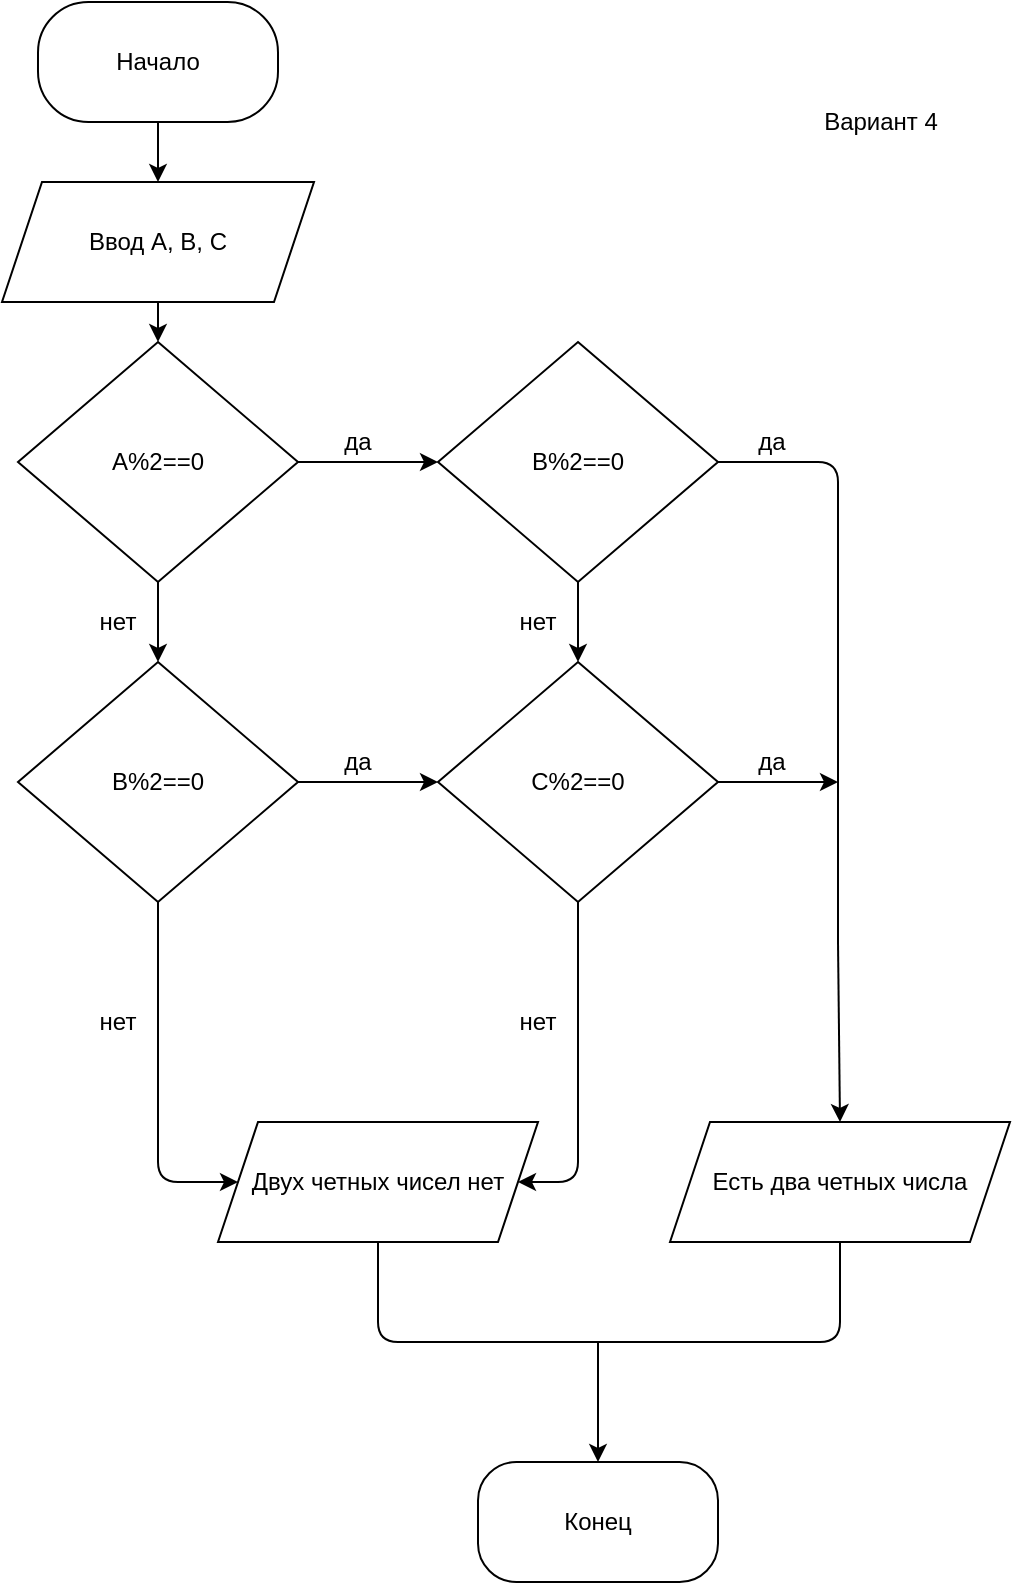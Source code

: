<mxfile version="13.6.2" type="device" pages="4"><diagram id="anLTsdS4rho1ZAWVYVu-" name="Page-1"><mxGraphModel dx="1463" dy="846" grid="1" gridSize="10" guides="1" tooltips="1" connect="1" arrows="1" fold="1" page="1" pageScale="1" pageWidth="827" pageHeight="1169" math="0" shadow="0"><root><mxCell id="0"/><mxCell id="1" parent="0"/><mxCell id="xb5GiSTbjzArsxJ4i7Dk-3" value="Ввод A, B, С" style="shape=parallelogram;perimeter=parallelogramPerimeter;whiteSpace=wrap;html=1;fixedSize=1;" parent="1" vertex="1"><mxGeometry x="182" y="100" width="156" height="60" as="geometry"/></mxCell><mxCell id="xb5GiSTbjzArsxJ4i7Dk-4" value="Начало" style="rounded=1;whiteSpace=wrap;html=1;arcSize=42;" parent="1" vertex="1"><mxGeometry x="200" y="10" width="120" height="60" as="geometry"/></mxCell><mxCell id="xb5GiSTbjzArsxJ4i7Dk-5" value="A%2==0" style="rhombus;whiteSpace=wrap;html=1;" parent="1" vertex="1"><mxGeometry x="190" y="180" width="140" height="120" as="geometry"/></mxCell><mxCell id="xb5GiSTbjzArsxJ4i7Dk-6" value="" style="endArrow=classic;html=1;exitX=0.5;exitY=1;exitDx=0;exitDy=0;entryX=0.5;entryY=0;entryDx=0;entryDy=0;" parent="1" source="xb5GiSTbjzArsxJ4i7Dk-4" target="xb5GiSTbjzArsxJ4i7Dk-3" edge="1"><mxGeometry width="50" height="50" relative="1" as="geometry"><mxPoint x="380" y="410" as="sourcePoint"/><mxPoint x="430" y="360" as="targetPoint"/></mxGeometry></mxCell><mxCell id="xb5GiSTbjzArsxJ4i7Dk-7" value="" style="endArrow=classic;html=1;exitX=0.5;exitY=1;exitDx=0;exitDy=0;entryX=0.5;entryY=0;entryDx=0;entryDy=0;" parent="1" source="xb5GiSTbjzArsxJ4i7Dk-3" target="xb5GiSTbjzArsxJ4i7Dk-5" edge="1"><mxGeometry width="50" height="50" relative="1" as="geometry"><mxPoint x="380" y="410" as="sourcePoint"/><mxPoint x="430" y="360" as="targetPoint"/></mxGeometry></mxCell><mxCell id="xb5GiSTbjzArsxJ4i7Dk-8" value="&lt;span&gt;B%2==0&lt;/span&gt;" style="rhombus;whiteSpace=wrap;html=1;" parent="1" vertex="1"><mxGeometry x="400" y="180" width="140" height="120" as="geometry"/></mxCell><mxCell id="xb5GiSTbjzArsxJ4i7Dk-9" value="&lt;span&gt;B%2==0&lt;/span&gt;" style="rhombus;whiteSpace=wrap;html=1;" parent="1" vertex="1"><mxGeometry x="190" y="340" width="140" height="120" as="geometry"/></mxCell><mxCell id="xb5GiSTbjzArsxJ4i7Dk-10" value="&lt;span&gt;C%2==0&lt;/span&gt;" style="rhombus;whiteSpace=wrap;html=1;" parent="1" vertex="1"><mxGeometry x="400" y="340" width="140" height="120" as="geometry"/></mxCell><mxCell id="xb5GiSTbjzArsxJ4i7Dk-11" value="" style="endArrow=classic;html=1;exitX=0.5;exitY=1;exitDx=0;exitDy=0;" parent="1" source="xb5GiSTbjzArsxJ4i7Dk-5" target="xb5GiSTbjzArsxJ4i7Dk-9" edge="1"><mxGeometry width="50" height="50" relative="1" as="geometry"><mxPoint x="380" y="410" as="sourcePoint"/><mxPoint x="430" y="360" as="targetPoint"/></mxGeometry></mxCell><mxCell id="xb5GiSTbjzArsxJ4i7Dk-12" value="" style="endArrow=classic;html=1;exitX=1;exitY=0.5;exitDx=0;exitDy=0;" parent="1" source="xb5GiSTbjzArsxJ4i7Dk-5" edge="1"><mxGeometry width="50" height="50" relative="1" as="geometry"><mxPoint x="380" y="410" as="sourcePoint"/><mxPoint x="400" y="240" as="targetPoint"/></mxGeometry></mxCell><mxCell id="xb5GiSTbjzArsxJ4i7Dk-13" value="" style="endArrow=classic;html=1;exitX=0.5;exitY=1;exitDx=0;exitDy=0;entryX=0.5;entryY=0;entryDx=0;entryDy=0;" parent="1" source="xb5GiSTbjzArsxJ4i7Dk-8" target="xb5GiSTbjzArsxJ4i7Dk-10" edge="1"><mxGeometry width="50" height="50" relative="1" as="geometry"><mxPoint x="380" y="410" as="sourcePoint"/><mxPoint x="430" y="360" as="targetPoint"/></mxGeometry></mxCell><mxCell id="xb5GiSTbjzArsxJ4i7Dk-14" value="да" style="text;html=1;strokeColor=none;fillColor=none;align=center;verticalAlign=middle;whiteSpace=wrap;rounded=0;" parent="1" vertex="1"><mxGeometry x="340" y="220" width="40" height="20" as="geometry"/></mxCell><mxCell id="xb5GiSTbjzArsxJ4i7Dk-16" value="нет" style="text;html=1;strokeColor=none;fillColor=none;align=center;verticalAlign=middle;whiteSpace=wrap;rounded=0;" parent="1" vertex="1"><mxGeometry x="220" y="310" width="40" height="20" as="geometry"/></mxCell><mxCell id="xb5GiSTbjzArsxJ4i7Dk-18" value="нет" style="text;html=1;strokeColor=none;fillColor=none;align=center;verticalAlign=middle;whiteSpace=wrap;rounded=0;" parent="1" vertex="1"><mxGeometry x="430" y="310" width="40" height="20" as="geometry"/></mxCell><mxCell id="xb5GiSTbjzArsxJ4i7Dk-20" value="да" style="text;html=1;strokeColor=none;fillColor=none;align=center;verticalAlign=middle;whiteSpace=wrap;rounded=0;" parent="1" vertex="1"><mxGeometry x="547" y="220" width="40" height="20" as="geometry"/></mxCell><mxCell id="xb5GiSTbjzArsxJ4i7Dk-21" value="" style="endArrow=none;html=1;entryX=1;entryY=0.5;entryDx=0;entryDy=0;" parent="1" target="xb5GiSTbjzArsxJ4i7Dk-8" edge="1"><mxGeometry width="50" height="50" relative="1" as="geometry"><mxPoint x="600" y="480" as="sourcePoint"/><mxPoint x="510" y="360" as="targetPoint"/><Array as="points"><mxPoint x="600" y="240"/></Array></mxGeometry></mxCell><mxCell id="xb5GiSTbjzArsxJ4i7Dk-22" value="" style="endArrow=classic;html=1;exitX=0.5;exitY=1;exitDx=0;exitDy=0;" parent="1" source="xb5GiSTbjzArsxJ4i7Dk-9" edge="1"><mxGeometry width="50" height="50" relative="1" as="geometry"><mxPoint x="460" y="410" as="sourcePoint"/><mxPoint x="300" y="600" as="targetPoint"/><Array as="points"><mxPoint x="260" y="600"/></Array></mxGeometry></mxCell><mxCell id="xb5GiSTbjzArsxJ4i7Dk-23" value="" style="endArrow=classic;html=1;exitX=0.5;exitY=1;exitDx=0;exitDy=0;" parent="1" source="xb5GiSTbjzArsxJ4i7Dk-10" edge="1"><mxGeometry width="50" height="50" relative="1" as="geometry"><mxPoint x="460" y="410" as="sourcePoint"/><mxPoint x="440" y="600" as="targetPoint"/><Array as="points"><mxPoint x="470" y="600"/></Array></mxGeometry></mxCell><mxCell id="xb5GiSTbjzArsxJ4i7Dk-24" value="нет" style="text;html=1;strokeColor=none;fillColor=none;align=center;verticalAlign=middle;whiteSpace=wrap;rounded=0;" parent="1" vertex="1"><mxGeometry x="220" y="510" width="40" height="20" as="geometry"/></mxCell><mxCell id="xb5GiSTbjzArsxJ4i7Dk-25" value="нет" style="text;html=1;strokeColor=none;fillColor=none;align=center;verticalAlign=middle;whiteSpace=wrap;rounded=0;" parent="1" vertex="1"><mxGeometry x="430" y="510" width="40" height="20" as="geometry"/></mxCell><mxCell id="xb5GiSTbjzArsxJ4i7Dk-26" value="Двух четных чисел нет" style="shape=parallelogram;perimeter=parallelogramPerimeter;whiteSpace=wrap;html=1;fixedSize=1;" parent="1" vertex="1"><mxGeometry x="290" y="570" width="160" height="60" as="geometry"/></mxCell><mxCell id="xb5GiSTbjzArsxJ4i7Dk-27" value="" style="endArrow=classic;html=1;exitX=1;exitY=0.5;exitDx=0;exitDy=0;" parent="1" source="xb5GiSTbjzArsxJ4i7Dk-9" target="xb5GiSTbjzArsxJ4i7Dk-10" edge="1"><mxGeometry width="50" height="50" relative="1" as="geometry"><mxPoint x="460" y="410" as="sourcePoint"/><mxPoint x="510" y="360" as="targetPoint"/></mxGeometry></mxCell><mxCell id="xb5GiSTbjzArsxJ4i7Dk-28" value="" style="endArrow=classic;html=1;exitX=1;exitY=0.5;exitDx=0;exitDy=0;" parent="1" source="xb5GiSTbjzArsxJ4i7Dk-10" edge="1"><mxGeometry width="50" height="50" relative="1" as="geometry"><mxPoint x="460" y="410" as="sourcePoint"/><mxPoint x="600" y="400" as="targetPoint"/></mxGeometry></mxCell><mxCell id="xb5GiSTbjzArsxJ4i7Dk-30" value="да" style="text;html=1;strokeColor=none;fillColor=none;align=center;verticalAlign=middle;whiteSpace=wrap;rounded=0;" parent="1" vertex="1"><mxGeometry x="340" y="380" width="40" height="20" as="geometry"/></mxCell><mxCell id="xb5GiSTbjzArsxJ4i7Dk-31" value="да" style="text;html=1;strokeColor=none;fillColor=none;align=center;verticalAlign=middle;whiteSpace=wrap;rounded=0;" parent="1" vertex="1"><mxGeometry x="547" y="380" width="40" height="20" as="geometry"/></mxCell><mxCell id="xb5GiSTbjzArsxJ4i7Dk-33" value="Есть два четных числа" style="shape=parallelogram;perimeter=parallelogramPerimeter;whiteSpace=wrap;html=1;fixedSize=1;" parent="1" vertex="1"><mxGeometry x="516" y="570" width="170" height="60" as="geometry"/></mxCell><mxCell id="xb5GiSTbjzArsxJ4i7Dk-35" value="" style="endArrow=classic;html=1;entryX=0.5;entryY=0;entryDx=0;entryDy=0;" parent="1" target="xb5GiSTbjzArsxJ4i7Dk-33" edge="1"><mxGeometry width="50" height="50" relative="1" as="geometry"><mxPoint x="600" y="480" as="sourcePoint"/><mxPoint x="600" y="550" as="targetPoint"/></mxGeometry></mxCell><mxCell id="xb5GiSTbjzArsxJ4i7Dk-36" value="Конец" style="rounded=1;whiteSpace=wrap;html=1;arcSize=32;" parent="1" vertex="1"><mxGeometry x="420" y="740" width="120" height="60" as="geometry"/></mxCell><mxCell id="d--QaNCWBnv1Ha1wcp64-1" value="" style="endArrow=none;html=1;exitX=0.5;exitY=1;exitDx=0;exitDy=0;" parent="1" source="xb5GiSTbjzArsxJ4i7Dk-26" edge="1"><mxGeometry width="50" height="50" relative="1" as="geometry"><mxPoint x="660" y="510" as="sourcePoint"/><mxPoint x="480" y="680" as="targetPoint"/><Array as="points"><mxPoint x="370" y="680"/></Array></mxGeometry></mxCell><mxCell id="d--QaNCWBnv1Ha1wcp64-2" value="" style="endArrow=none;html=1;exitX=0.5;exitY=1;exitDx=0;exitDy=0;" parent="1" source="xb5GiSTbjzArsxJ4i7Dk-33" edge="1"><mxGeometry width="50" height="50" relative="1" as="geometry"><mxPoint x="660" y="510" as="sourcePoint"/><mxPoint x="480" y="680" as="targetPoint"/><Array as="points"><mxPoint x="601" y="680"/></Array></mxGeometry></mxCell><mxCell id="d--QaNCWBnv1Ha1wcp64-4" value="" style="endArrow=classic;html=1;entryX=0.5;entryY=0;entryDx=0;entryDy=0;" parent="1" target="xb5GiSTbjzArsxJ4i7Dk-36" edge="1"><mxGeometry width="50" height="50" relative="1" as="geometry"><mxPoint x="480" y="680" as="sourcePoint"/><mxPoint x="710" y="460" as="targetPoint"/></mxGeometry></mxCell><mxCell id="S36o67lzqk74gPvd1YXE-1" value="Вариант 4" style="text;html=1;strokeColor=none;fillColor=none;align=center;verticalAlign=middle;whiteSpace=wrap;rounded=0;" parent="1" vertex="1"><mxGeometry x="557" y="40" width="129" height="60" as="geometry"/></mxCell></root></mxGraphModel></diagram><diagram id="2LulvrLK3x19Q4OIeLcw" name="Page-2"><mxGraphModel dx="1468" dy="794" grid="1" gridSize="10" guides="1" tooltips="1" connect="1" arrows="1" fold="1" page="1" pageScale="1" pageWidth="827" pageHeight="1169" math="0" shadow="0"><root><mxCell id="lRU1WnEQbIFO4BA2La_9-0"/><mxCell id="lRU1WnEQbIFO4BA2La_9-1" parent="lRU1WnEQbIFO4BA2La_9-0"/><mxCell id="PmUgCUbGsNHi7nsMFau--10" style="edgeStyle=orthogonalEdgeStyle;rounded=0;orthogonalLoop=1;jettySize=auto;html=1;exitX=0.5;exitY=1;exitDx=0;exitDy=0;entryX=0.5;entryY=0;entryDx=0;entryDy=0;" edge="1" parent="lRU1WnEQbIFO4BA2La_9-1" source="PmUgCUbGsNHi7nsMFau--0" target="PmUgCUbGsNHi7nsMFau--1"><mxGeometry relative="1" as="geometry"/></mxCell><mxCell id="PmUgCUbGsNHi7nsMFau--0" value="Начало" style="rounded=1;whiteSpace=wrap;html=1;arcSize=37;" vertex="1" parent="lRU1WnEQbIFO4BA2La_9-1"><mxGeometry x="354" y="40" width="120" height="60" as="geometry"/></mxCell><mxCell id="PmUgCUbGsNHi7nsMFau--11" style="edgeStyle=orthogonalEdgeStyle;rounded=0;orthogonalLoop=1;jettySize=auto;html=1;exitX=0.5;exitY=1;exitDx=0;exitDy=0;entryX=0.5;entryY=0;entryDx=0;entryDy=0;" edge="1" parent="lRU1WnEQbIFO4BA2La_9-1" source="PmUgCUbGsNHi7nsMFau--1" target="PmUgCUbGsNHi7nsMFau--2"><mxGeometry relative="1" as="geometry"/></mxCell><mxCell id="PmUgCUbGsNHi7nsMFau--1" value="Ввод x, y, z" style="shape=parallelogram;perimeter=parallelogramPerimeter;whiteSpace=wrap;html=1;fixedSize=1;" vertex="1" parent="lRU1WnEQbIFO4BA2La_9-1"><mxGeometry x="321" y="130" width="186" height="60" as="geometry"/></mxCell><mxCell id="PmUgCUbGsNHi7nsMFau--12" style="edgeStyle=orthogonalEdgeStyle;rounded=0;orthogonalLoop=1;jettySize=auto;html=1;exitX=0.5;exitY=1;exitDx=0;exitDy=0;entryX=0.5;entryY=0;entryDx=0;entryDy=0;" edge="1" parent="lRU1WnEQbIFO4BA2La_9-1" source="PmUgCUbGsNHi7nsMFau--2" target="PmUgCUbGsNHi7nsMFau--6"><mxGeometry relative="1" as="geometry"/></mxCell><mxCell id="PmUgCUbGsNHi7nsMFau--2" value="a = (x+y+2)&lt;br&gt;b = x * y * z" style="rounded=0;whiteSpace=wrap;html=1;" vertex="1" parent="lRU1WnEQbIFO4BA2La_9-1"><mxGeometry x="331" y="220" width="166" height="60" as="geometry"/></mxCell><mxCell id="PmUgCUbGsNHi7nsMFau--13" style="edgeStyle=orthogonalEdgeStyle;rounded=0;orthogonalLoop=1;jettySize=auto;html=1;exitX=0.5;exitY=1;exitDx=0;exitDy=0;entryX=0.5;entryY=0;entryDx=0;entryDy=0;" edge="1" parent="lRU1WnEQbIFO4BA2La_9-1" source="PmUgCUbGsNHi7nsMFau--6" target="PmUgCUbGsNHi7nsMFau--7"><mxGeometry relative="1" as="geometry"/></mxCell><mxCell id="PmUgCUbGsNHi7nsMFau--6" value="max (a, b)" style="shape=process;whiteSpace=wrap;html=1;backgroundOutline=1;" vertex="1" parent="lRU1WnEQbIFO4BA2La_9-1"><mxGeometry x="306" y="320" width="216" height="60" as="geometry"/></mxCell><mxCell id="PmUgCUbGsNHi7nsMFau--14" style="edgeStyle=orthogonalEdgeStyle;rounded=0;orthogonalLoop=1;jettySize=auto;html=1;exitX=0.5;exitY=1;exitDx=0;exitDy=0;" edge="1" parent="lRU1WnEQbIFO4BA2La_9-1" source="PmUgCUbGsNHi7nsMFau--7" target="PmUgCUbGsNHi7nsMFau--8"><mxGeometry relative="1" as="geometry"/></mxCell><mxCell id="PmUgCUbGsNHi7nsMFau--7" value="c*3" style="rounded=0;whiteSpace=wrap;html=1;" vertex="1" parent="lRU1WnEQbIFO4BA2La_9-1"><mxGeometry x="314" y="440" width="200" height="60" as="geometry"/></mxCell><mxCell id="PmUgCUbGsNHi7nsMFau--15" style="edgeStyle=orthogonalEdgeStyle;rounded=0;orthogonalLoop=1;jettySize=auto;html=1;exitX=0.5;exitY=1;exitDx=0;exitDy=0;entryX=0.5;entryY=0;entryDx=0;entryDy=0;" edge="1" parent="lRU1WnEQbIFO4BA2La_9-1" source="PmUgCUbGsNHi7nsMFau--8" target="PmUgCUbGsNHi7nsMFau--9"><mxGeometry relative="1" as="geometry"/></mxCell><mxCell id="PmUgCUbGsNHi7nsMFau--8" value="Вывод с*3" style="shape=parallelogram;perimeter=parallelogramPerimeter;whiteSpace=wrap;html=1;fixedSize=1;" vertex="1" parent="lRU1WnEQbIFO4BA2La_9-1"><mxGeometry x="301" y="555" width="226" height="60" as="geometry"/></mxCell><mxCell id="PmUgCUbGsNHi7nsMFau--9" value="Конец" style="rounded=1;whiteSpace=wrap;html=1;" vertex="1" parent="lRU1WnEQbIFO4BA2La_9-1"><mxGeometry x="326" y="680" width="176" height="60" as="geometry"/></mxCell><mxCell id="PmUgCUbGsNHi7nsMFau--16" value="Вариант 3" style="text;html=1;strokeColor=none;fillColor=none;align=center;verticalAlign=middle;whiteSpace=wrap;rounded=0;" vertex="1" parent="lRU1WnEQbIFO4BA2La_9-1"><mxGeometry x="610" y="50" width="60" height="20" as="geometry"/></mxCell></root></mxGraphModel></diagram><diagram id="HpL2TA7vGa53JbcjOmvk" name="Page-3"><mxGraphModel dx="1727" dy="934" grid="1" gridSize="10" guides="1" tooltips="1" connect="1" arrows="1" fold="1" page="1" pageScale="1" pageWidth="827" pageHeight="1169" math="0" shadow="0"><root><mxCell id="RZXyJMkXhyoLw8HNCDUl-0"/><mxCell id="RZXyJMkXhyoLw8HNCDUl-1" parent="RZXyJMkXhyoLw8HNCDUl-0"/><mxCell id="RZXyJMkXhyoLw8HNCDUl-2" value="Вариант 16" style="text;html=1;strokeColor=none;fillColor=none;align=center;verticalAlign=middle;whiteSpace=wrap;rounded=0;" vertex="1" parent="RZXyJMkXhyoLw8HNCDUl-1"><mxGeometry x="630" y="50" width="80" height="20" as="geometry"/></mxCell><mxCell id="QwCRZqA2xYnp_-d2R-cx-0" value="Ввод A, B, С" style="shape=parallelogram;perimeter=parallelogramPerimeter;whiteSpace=wrap;html=1;fixedSize=1;" vertex="1" parent="RZXyJMkXhyoLw8HNCDUl-1"><mxGeometry x="126" y="120" width="156" height="60" as="geometry"/></mxCell><mxCell id="QwCRZqA2xYnp_-d2R-cx-1" value="Начало" style="rounded=1;whiteSpace=wrap;html=1;arcSize=42;" vertex="1" parent="RZXyJMkXhyoLw8HNCDUl-1"><mxGeometry x="144" y="30" width="120" height="60" as="geometry"/></mxCell><mxCell id="QwCRZqA2xYnp_-d2R-cx-2" value="A%2!=0" style="rhombus;whiteSpace=wrap;html=1;" vertex="1" parent="RZXyJMkXhyoLw8HNCDUl-1"><mxGeometry x="134" y="200" width="140" height="120" as="geometry"/></mxCell><mxCell id="QwCRZqA2xYnp_-d2R-cx-3" value="" style="endArrow=classic;html=1;exitX=0.5;exitY=1;exitDx=0;exitDy=0;entryX=0.5;entryY=0;entryDx=0;entryDy=0;" edge="1" parent="RZXyJMkXhyoLw8HNCDUl-1" source="QwCRZqA2xYnp_-d2R-cx-1" target="QwCRZqA2xYnp_-d2R-cx-0"><mxGeometry width="50" height="50" relative="1" as="geometry"><mxPoint x="324" y="430" as="sourcePoint"/><mxPoint x="374" y="380" as="targetPoint"/></mxGeometry></mxCell><mxCell id="QwCRZqA2xYnp_-d2R-cx-4" value="" style="endArrow=classic;html=1;exitX=0.5;exitY=1;exitDx=0;exitDy=0;entryX=0.5;entryY=0;entryDx=0;entryDy=0;" edge="1" parent="RZXyJMkXhyoLw8HNCDUl-1" source="QwCRZqA2xYnp_-d2R-cx-0" target="QwCRZqA2xYnp_-d2R-cx-2"><mxGeometry width="50" height="50" relative="1" as="geometry"><mxPoint x="324" y="430" as="sourcePoint"/><mxPoint x="374" y="380" as="targetPoint"/></mxGeometry></mxCell><mxCell id="QwCRZqA2xYnp_-d2R-cx-6" value="&lt;span&gt;B%2!=0&lt;/span&gt;" style="rhombus;whiteSpace=wrap;html=1;" vertex="1" parent="RZXyJMkXhyoLw8HNCDUl-1"><mxGeometry x="134" y="360" width="140" height="120" as="geometry"/></mxCell><mxCell id="QwCRZqA2xYnp_-d2R-cx-8" value="" style="endArrow=classic;html=1;exitX=0.5;exitY=1;exitDx=0;exitDy=0;" edge="1" parent="RZXyJMkXhyoLw8HNCDUl-1" source="QwCRZqA2xYnp_-d2R-cx-2" target="QwCRZqA2xYnp_-d2R-cx-6"><mxGeometry width="50" height="50" relative="1" as="geometry"><mxPoint x="324" y="430" as="sourcePoint"/><mxPoint x="374" y="380" as="targetPoint"/></mxGeometry></mxCell><mxCell id="QwCRZqA2xYnp_-d2R-cx-11" value="да" style="text;html=1;strokeColor=none;fillColor=none;align=center;verticalAlign=middle;whiteSpace=wrap;rounded=0;" vertex="1" parent="RZXyJMkXhyoLw8HNCDUl-1"><mxGeometry x="284" y="240" width="40" height="20" as="geometry"/></mxCell><mxCell id="QwCRZqA2xYnp_-d2R-cx-12" value="нет" style="text;html=1;strokeColor=none;fillColor=none;align=center;verticalAlign=middle;whiteSpace=wrap;rounded=0;" vertex="1" parent="RZXyJMkXhyoLw8HNCDUl-1"><mxGeometry x="164" y="330" width="40" height="20" as="geometry"/></mxCell><mxCell id="QwCRZqA2xYnp_-d2R-cx-15" value="" style="endArrow=none;html=1;entryX=1;entryY=0.5;entryDx=0;entryDy=0;" edge="1" parent="RZXyJMkXhyoLw8HNCDUl-1"><mxGeometry width="50" height="50" relative="1" as="geometry"><mxPoint x="544" y="500" as="sourcePoint"/><mxPoint x="484" y="260" as="targetPoint"/><Array as="points"><mxPoint x="544" y="260"/></Array></mxGeometry></mxCell><mxCell id="QwCRZqA2xYnp_-d2R-cx-21" value="" style="endArrow=classic;html=1;exitX=1;exitY=0.5;exitDx=0;exitDy=0;" edge="1" parent="RZXyJMkXhyoLw8HNCDUl-1" source="QwCRZqA2xYnp_-d2R-cx-6"><mxGeometry width="50" height="50" relative="1" as="geometry"><mxPoint x="279" y="420" as="sourcePoint"/><mxPoint x="545" y="420" as="targetPoint"/></mxGeometry></mxCell><mxCell id="QwCRZqA2xYnp_-d2R-cx-23" value="да" style="text;html=1;strokeColor=none;fillColor=none;align=center;verticalAlign=middle;whiteSpace=wrap;rounded=0;" vertex="1" parent="RZXyJMkXhyoLw8HNCDUl-1"><mxGeometry x="284" y="400" width="40" height="20" as="geometry"/></mxCell><mxCell id="QwCRZqA2xYnp_-d2R-cx-32" value="" style="endArrow=none;html=1;exitX=1;exitY=0.5;exitDx=0;exitDy=0;" edge="1" parent="RZXyJMkXhyoLw8HNCDUl-1" source="QwCRZqA2xYnp_-d2R-cx-2"><mxGeometry width="50" height="50" relative="1" as="geometry"><mxPoint x="390" y="420" as="sourcePoint"/><mxPoint x="490" y="260" as="targetPoint"/></mxGeometry></mxCell><mxCell id="QwCRZqA2xYnp_-d2R-cx-33" value="" style="endArrow=classic;html=1;exitX=0.5;exitY=1;exitDx=0;exitDy=0;" edge="1" parent="RZXyJMkXhyoLw8HNCDUl-1"><mxGeometry width="50" height="50" relative="1" as="geometry"><mxPoint x="204" y="620" as="sourcePoint"/><mxPoint x="244" y="760" as="targetPoint"/><Array as="points"><mxPoint x="204" y="760"/></Array></mxGeometry></mxCell><mxCell id="QwCRZqA2xYnp_-d2R-cx-34" value="нет" style="text;html=1;strokeColor=none;fillColor=none;align=center;verticalAlign=middle;whiteSpace=wrap;rounded=0;" vertex="1" parent="RZXyJMkXhyoLw8HNCDUl-1"><mxGeometry x="164" y="670" width="40" height="20" as="geometry"/></mxCell><mxCell id="QwCRZqA2xYnp_-d2R-cx-35" value="Ни одного нечетного &lt;br&gt;числа" style="shape=parallelogram;perimeter=parallelogramPerimeter;whiteSpace=wrap;html=1;fixedSize=1;" vertex="1" parent="RZXyJMkXhyoLw8HNCDUl-1"><mxGeometry x="234" y="730" width="160" height="60" as="geometry"/></mxCell><mxCell id="QwCRZqA2xYnp_-d2R-cx-36" value="Есть нечетное число" style="shape=parallelogram;perimeter=parallelogramPerimeter;whiteSpace=wrap;html=1;fixedSize=1;" vertex="1" parent="RZXyJMkXhyoLw8HNCDUl-1"><mxGeometry x="460" y="730" width="170" height="60" as="geometry"/></mxCell><mxCell id="QwCRZqA2xYnp_-d2R-cx-38" value="Конец" style="rounded=1;whiteSpace=wrap;html=1;arcSize=32;" vertex="1" parent="RZXyJMkXhyoLw8HNCDUl-1"><mxGeometry x="364" y="900" width="120" height="60" as="geometry"/></mxCell><mxCell id="QwCRZqA2xYnp_-d2R-cx-39" value="" style="endArrow=none;html=1;exitX=0.5;exitY=1;exitDx=0;exitDy=0;" edge="1" parent="RZXyJMkXhyoLw8HNCDUl-1" source="QwCRZqA2xYnp_-d2R-cx-35"><mxGeometry width="50" height="50" relative="1" as="geometry"><mxPoint x="604" y="670" as="sourcePoint"/><mxPoint x="424" y="840" as="targetPoint"/><Array as="points"><mxPoint x="314" y="840"/></Array></mxGeometry></mxCell><mxCell id="QwCRZqA2xYnp_-d2R-cx-40" value="" style="endArrow=none;html=1;exitX=0.5;exitY=1;exitDx=0;exitDy=0;" edge="1" parent="RZXyJMkXhyoLw8HNCDUl-1" source="QwCRZqA2xYnp_-d2R-cx-36"><mxGeometry width="50" height="50" relative="1" as="geometry"><mxPoint x="604" y="670" as="sourcePoint"/><mxPoint x="424" y="840" as="targetPoint"/><Array as="points"><mxPoint x="545" y="840"/></Array></mxGeometry></mxCell><mxCell id="QwCRZqA2xYnp_-d2R-cx-41" value="" style="endArrow=classic;html=1;entryX=0.5;entryY=0;entryDx=0;entryDy=0;" edge="1" parent="RZXyJMkXhyoLw8HNCDUl-1" target="QwCRZqA2xYnp_-d2R-cx-38"><mxGeometry width="50" height="50" relative="1" as="geometry"><mxPoint x="424" y="840" as="sourcePoint"/><mxPoint x="654" y="620" as="targetPoint"/></mxGeometry></mxCell><mxCell id="QwCRZqA2xYnp_-d2R-cx-42" value="&lt;span&gt;С%2!=0&lt;/span&gt;" style="rhombus;whiteSpace=wrap;html=1;" vertex="1" parent="RZXyJMkXhyoLw8HNCDUl-1"><mxGeometry x="141" y="520" width="126" height="105" as="geometry"/></mxCell><mxCell id="QwCRZqA2xYnp_-d2R-cx-43" value="" style="endArrow=none;html=1;exitX=0.5;exitY=1;exitDx=0;exitDy=0;" edge="1" parent="RZXyJMkXhyoLw8HNCDUl-1" source="QwCRZqA2xYnp_-d2R-cx-6" target="QwCRZqA2xYnp_-d2R-cx-42"><mxGeometry width="50" height="50" relative="1" as="geometry"><mxPoint x="390" y="720" as="sourcePoint"/><mxPoint x="440" y="670" as="targetPoint"/></mxGeometry></mxCell><mxCell id="QwCRZqA2xYnp_-d2R-cx-46" value="" style="endArrow=classic;html=1;entryX=0.5;entryY=0;entryDx=0;entryDy=0;" edge="1" parent="RZXyJMkXhyoLw8HNCDUl-1" target="QwCRZqA2xYnp_-d2R-cx-36"><mxGeometry width="50" height="50" relative="1" as="geometry"><mxPoint x="544" y="495" as="sourcePoint"/><mxPoint x="444" y="465" as="targetPoint"/></mxGeometry></mxCell><mxCell id="QwCRZqA2xYnp_-d2R-cx-47" value="" style="endArrow=classic;html=1;" edge="1" parent="RZXyJMkXhyoLw8HNCDUl-1" source="QwCRZqA2xYnp_-d2R-cx-42"><mxGeometry width="50" height="50" relative="1" as="geometry"><mxPoint x="272" y="572.5" as="sourcePoint"/><mxPoint x="545" y="570" as="targetPoint"/></mxGeometry></mxCell><mxCell id="QwCRZqA2xYnp_-d2R-cx-48" value="да" style="text;html=1;strokeColor=none;fillColor=none;align=center;verticalAlign=middle;whiteSpace=wrap;rounded=0;" vertex="1" parent="RZXyJMkXhyoLw8HNCDUl-1"><mxGeometry x="274" y="550" width="40" height="20" as="geometry"/></mxCell><mxCell id="A28ue-8p80xO1T2N9Ky3-0" value="1. Ввести числовые значения переменных A, B и C.&lt;br&gt;2. Если A%2!=0, то перейти к п.4, иначе перейти к п.5.&lt;br&gt;3. Если B%2!=0, то перейти к п.4, иначе перейти к п.6.&lt;br&gt;4. Если C%2!=0, то перейти к п.4, иначе перейти к п.7.&lt;br&gt;5. Напечатать сообщение &quot;Есть нечетное число&quot; (п.7) и перейти к концу вычислений.&lt;br&gt;6. Напечатать сообщение &quot;Ни одного нечетного числа&quot; (п.4) и перейти к концу вычислений.&lt;br&gt;7. Конец вычислений." style="text;html=1;strokeColor=none;fillColor=none;align=left;verticalAlign=middle;whiteSpace=wrap;rounded=0;" vertex="1" parent="RZXyJMkXhyoLw8HNCDUl-1"><mxGeometry x="580" y="85" width="200" height="235" as="geometry"/></mxCell></root></mxGraphModel></diagram><diagram id="xTyIlCucQkdbOEtHkhaD" name="Page-4"><mxGraphModel dx="1468" dy="794" grid="1" gridSize="10" guides="1" tooltips="1" connect="1" arrows="1" fold="1" page="1" pageScale="1" pageWidth="827" pageHeight="1169" math="0" shadow="0"><root><mxCell id="6k8LTwefhSlCY7sbNO1d-0"/><mxCell id="6k8LTwefhSlCY7sbNO1d-1" parent="6k8LTwefhSlCY7sbNO1d-0"/><mxCell id="oHbgcnevfJ2diym1L9I6-0" style="edgeStyle=orthogonalEdgeStyle;rounded=0;orthogonalLoop=1;jettySize=auto;html=1;exitX=0.5;exitY=1;exitDx=0;exitDy=0;entryX=0.5;entryY=0;entryDx=0;entryDy=0;" edge="1" parent="6k8LTwefhSlCY7sbNO1d-1" source="oHbgcnevfJ2diym1L9I6-1" target="oHbgcnevfJ2diym1L9I6-3"><mxGeometry relative="1" as="geometry"/></mxCell><mxCell id="oHbgcnevfJ2diym1L9I6-1" value="Начало" style="rounded=1;whiteSpace=wrap;html=1;arcSize=37;" vertex="1" parent="6k8LTwefhSlCY7sbNO1d-1"><mxGeometry x="354" y="40" width="120" height="60" as="geometry"/></mxCell><mxCell id="oHbgcnevfJ2diym1L9I6-2" style="edgeStyle=orthogonalEdgeStyle;rounded=0;orthogonalLoop=1;jettySize=auto;html=1;exitX=0.5;exitY=1;exitDx=0;exitDy=0;entryX=0.5;entryY=0;entryDx=0;entryDy=0;" edge="1" parent="6k8LTwefhSlCY7sbNO1d-1" source="oHbgcnevfJ2diym1L9I6-3" target="oHbgcnevfJ2diym1L9I6-7"><mxGeometry relative="1" as="geometry"><mxPoint x="414" y="220" as="targetPoint"/></mxGeometry></mxCell><mxCell id="oHbgcnevfJ2diym1L9I6-3" value="Ввод x1, y1, z1" style="shape=parallelogram;perimeter=parallelogramPerimeter;whiteSpace=wrap;html=1;fixedSize=1;" vertex="1" parent="6k8LTwefhSlCY7sbNO1d-1"><mxGeometry x="321" y="130" width="186" height="60" as="geometry"/></mxCell><mxCell id="oHbgcnevfJ2diym1L9I6-7" value="max (x1, y1, z1)" style="shape=process;whiteSpace=wrap;html=1;backgroundOutline=1;" vertex="1" parent="6k8LTwefhSlCY7sbNO1d-1"><mxGeometry x="306" y="270" width="216" height="60" as="geometry"/></mxCell><mxCell id="oHbgcnevfJ2diym1L9I6-8" style="edgeStyle=orthogonalEdgeStyle;rounded=0;orthogonalLoop=1;jettySize=auto;html=1;exitX=0.5;exitY=1;exitDx=0;exitDy=0;" edge="1" parent="6k8LTwefhSlCY7sbNO1d-1" source="oHbgcnevfJ2diym1L9I6-7" target="oHbgcnevfJ2diym1L9I6-11"><mxGeometry relative="1" as="geometry"><mxPoint x="414" y="500" as="sourcePoint"/></mxGeometry></mxCell><mxCell id="oHbgcnevfJ2diym1L9I6-10" style="edgeStyle=orthogonalEdgeStyle;rounded=0;orthogonalLoop=1;jettySize=auto;html=1;exitX=0.5;exitY=1;exitDx=0;exitDy=0;entryX=0.5;entryY=0;entryDx=0;entryDy=0;" edge="1" parent="6k8LTwefhSlCY7sbNO1d-1" source="oHbgcnevfJ2diym1L9I6-11" target="oHbgcnevfJ2diym1L9I6-12"><mxGeometry relative="1" as="geometry"/></mxCell><mxCell id="oHbgcnevfJ2diym1L9I6-11" value="Вывод max значения" style="shape=parallelogram;perimeter=parallelogramPerimeter;whiteSpace=wrap;html=1;fixedSize=1;" vertex="1" parent="6k8LTwefhSlCY7sbNO1d-1"><mxGeometry x="301" y="400" width="226" height="60" as="geometry"/></mxCell><mxCell id="oHbgcnevfJ2diym1L9I6-12" value="Конец" style="rounded=1;whiteSpace=wrap;html=1;" vertex="1" parent="6k8LTwefhSlCY7sbNO1d-1"><mxGeometry x="326" y="520" width="176" height="60" as="geometry"/></mxCell><mxCell id="oHbgcnevfJ2diym1L9I6-13" value="Вариант 2" style="text;html=1;strokeColor=none;fillColor=none;align=center;verticalAlign=middle;whiteSpace=wrap;rounded=0;" vertex="1" parent="6k8LTwefhSlCY7sbNO1d-1"><mxGeometry x="610" y="50" width="60" height="20" as="geometry"/></mxCell></root></mxGraphModel></diagram></mxfile>